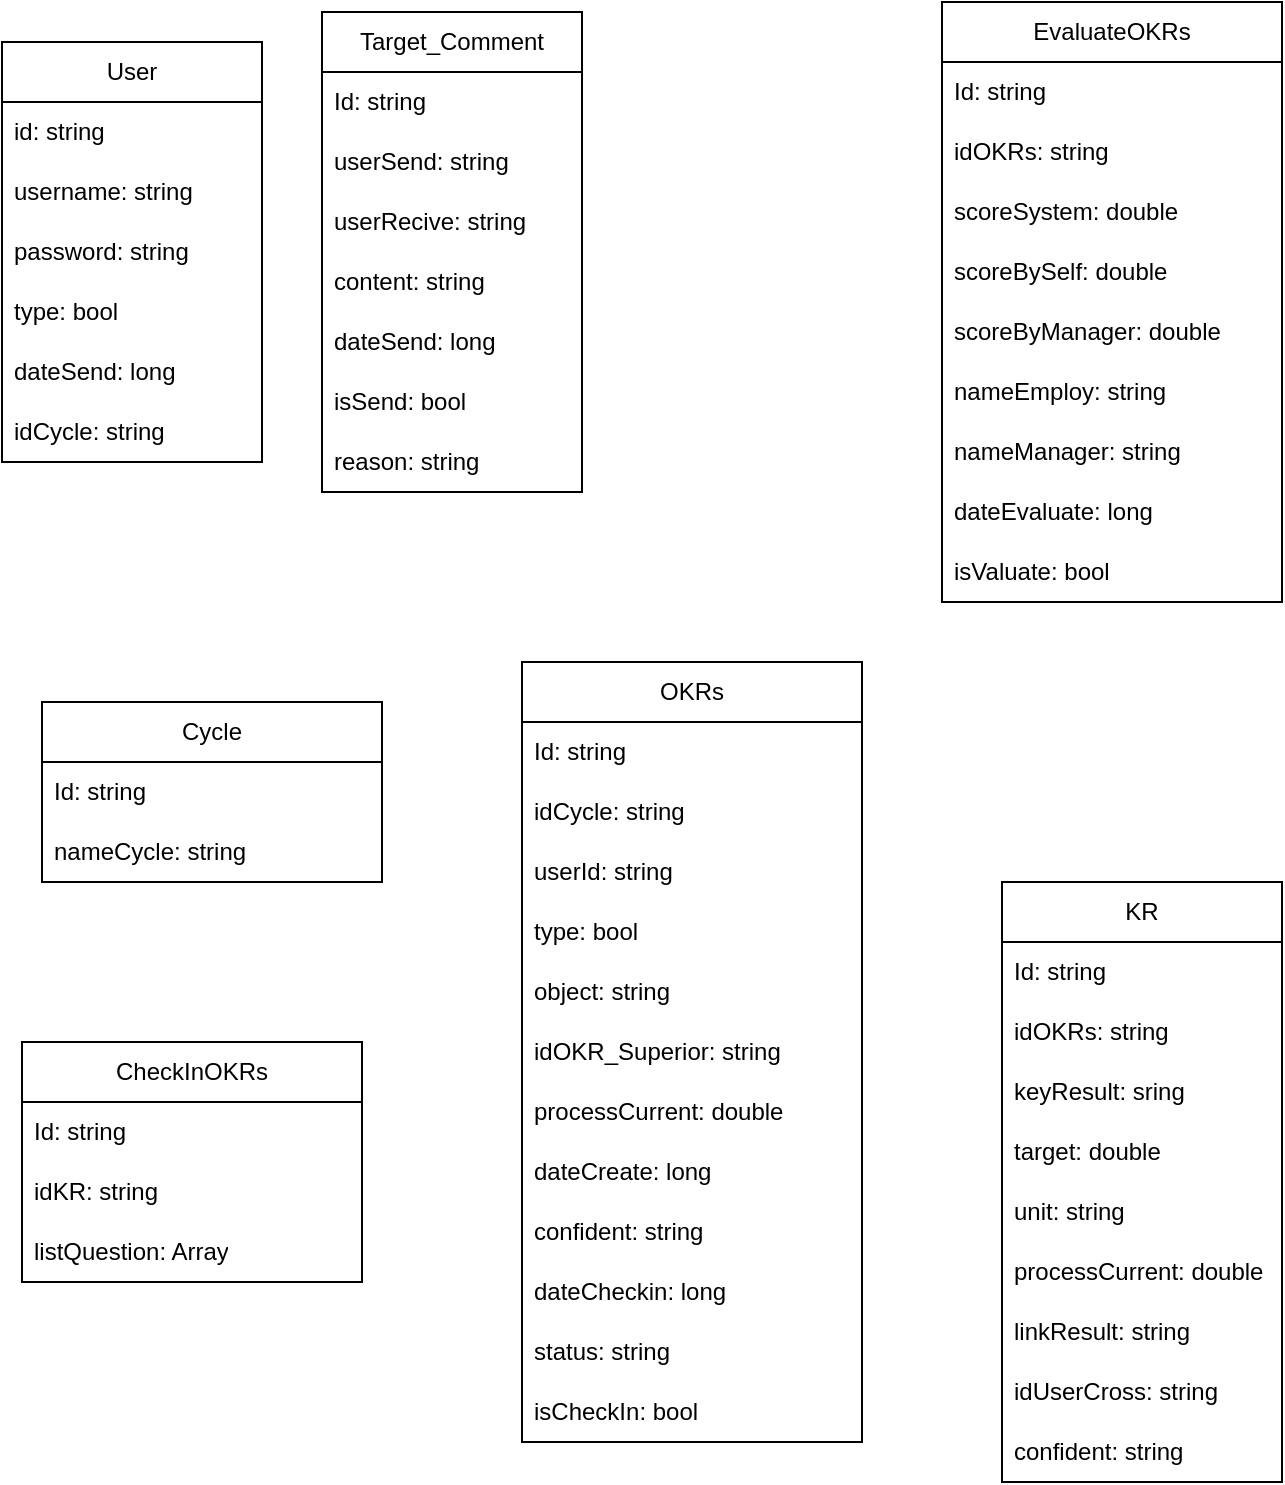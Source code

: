 <mxfile version="22.1.21" type="device">
  <diagram name="Page-1" id="wpHEXAkHBAF4lsrvaTTS">
    <mxGraphModel dx="1424" dy="833" grid="1" gridSize="10" guides="1" tooltips="1" connect="1" arrows="1" fold="1" page="1" pageScale="1" pageWidth="850" pageHeight="1100" math="0" shadow="0">
      <root>
        <mxCell id="0" />
        <mxCell id="1" parent="0" />
        <mxCell id="jvKartbgoirkYDINCMWU-10" value="Target_Comment" style="swimlane;fontStyle=0;childLayout=stackLayout;horizontal=1;startSize=30;horizontalStack=0;resizeParent=1;resizeParentMax=0;resizeLast=0;collapsible=1;marginBottom=0;whiteSpace=wrap;html=1;" parent="1" vertex="1">
          <mxGeometry x="230" y="105" width="130" height="240" as="geometry" />
        </mxCell>
        <mxCell id="jvKartbgoirkYDINCMWU-11" value="Id: string" style="text;strokeColor=none;fillColor=none;align=left;verticalAlign=middle;spacingLeft=4;spacingRight=4;overflow=hidden;points=[[0,0.5],[1,0.5]];portConstraint=eastwest;rotatable=0;whiteSpace=wrap;html=1;" parent="jvKartbgoirkYDINCMWU-10" vertex="1">
          <mxGeometry y="30" width="130" height="30" as="geometry" />
        </mxCell>
        <mxCell id="jvKartbgoirkYDINCMWU-16" value="userSend: string" style="text;strokeColor=none;fillColor=none;align=left;verticalAlign=middle;spacingLeft=4;spacingRight=4;overflow=hidden;points=[[0,0.5],[1,0.5]];portConstraint=eastwest;rotatable=0;whiteSpace=wrap;html=1;" parent="jvKartbgoirkYDINCMWU-10" vertex="1">
          <mxGeometry y="60" width="130" height="30" as="geometry" />
        </mxCell>
        <mxCell id="jvKartbgoirkYDINCMWU-13" value="userRecive: string" style="text;strokeColor=none;fillColor=none;align=left;verticalAlign=middle;spacingLeft=4;spacingRight=4;overflow=hidden;points=[[0,0.5],[1,0.5]];portConstraint=eastwest;rotatable=0;whiteSpace=wrap;html=1;" parent="jvKartbgoirkYDINCMWU-10" vertex="1">
          <mxGeometry y="90" width="130" height="30" as="geometry" />
        </mxCell>
        <mxCell id="jvKartbgoirkYDINCMWU-12" value="content: string" style="text;strokeColor=none;fillColor=none;align=left;verticalAlign=middle;spacingLeft=4;spacingRight=4;overflow=hidden;points=[[0,0.5],[1,0.5]];portConstraint=eastwest;rotatable=0;whiteSpace=wrap;html=1;" parent="jvKartbgoirkYDINCMWU-10" vertex="1">
          <mxGeometry y="120" width="130" height="30" as="geometry" />
        </mxCell>
        <mxCell id="jvKartbgoirkYDINCMWU-14" value="dateSend: long" style="text;strokeColor=none;fillColor=none;align=left;verticalAlign=middle;spacingLeft=4;spacingRight=4;overflow=hidden;points=[[0,0.5],[1,0.5]];portConstraint=eastwest;rotatable=0;whiteSpace=wrap;html=1;" parent="jvKartbgoirkYDINCMWU-10" vertex="1">
          <mxGeometry y="150" width="130" height="30" as="geometry" />
        </mxCell>
        <mxCell id="jvKartbgoirkYDINCMWU-47" value="isSend: bool" style="text;strokeColor=none;fillColor=none;align=left;verticalAlign=middle;spacingLeft=4;spacingRight=4;overflow=hidden;points=[[0,0.5],[1,0.5]];portConstraint=eastwest;rotatable=0;whiteSpace=wrap;html=1;" parent="jvKartbgoirkYDINCMWU-10" vertex="1">
          <mxGeometry y="180" width="130" height="30" as="geometry" />
        </mxCell>
        <mxCell id="vsu-7rti4oWJIBjs1Rta-12" value="reason: string" style="text;strokeColor=none;fillColor=none;align=left;verticalAlign=middle;spacingLeft=4;spacingRight=4;overflow=hidden;points=[[0,0.5],[1,0.5]];portConstraint=eastwest;rotatable=0;whiteSpace=wrap;html=1;" parent="jvKartbgoirkYDINCMWU-10" vertex="1">
          <mxGeometry y="210" width="130" height="30" as="geometry" />
        </mxCell>
        <mxCell id="jvKartbgoirkYDINCMWU-17" value="User" style="swimlane;fontStyle=0;childLayout=stackLayout;horizontal=1;startSize=30;horizontalStack=0;resizeParent=1;resizeParentMax=0;resizeLast=0;collapsible=1;marginBottom=0;whiteSpace=wrap;html=1;" parent="1" vertex="1">
          <mxGeometry x="70" y="120" width="130" height="210" as="geometry" />
        </mxCell>
        <mxCell id="jvKartbgoirkYDINCMWU-18" value="id: string" style="text;strokeColor=none;fillColor=none;align=left;verticalAlign=middle;spacingLeft=4;spacingRight=4;overflow=hidden;points=[[0,0.5],[1,0.5]];portConstraint=eastwest;rotatable=0;whiteSpace=wrap;html=1;" parent="jvKartbgoirkYDINCMWU-17" vertex="1">
          <mxGeometry y="30" width="130" height="30" as="geometry" />
        </mxCell>
        <mxCell id="jvKartbgoirkYDINCMWU-20" value="username: string" style="text;strokeColor=none;fillColor=none;align=left;verticalAlign=middle;spacingLeft=4;spacingRight=4;overflow=hidden;points=[[0,0.5],[1,0.5]];portConstraint=eastwest;rotatable=0;whiteSpace=wrap;html=1;" parent="jvKartbgoirkYDINCMWU-17" vertex="1">
          <mxGeometry y="60" width="130" height="30" as="geometry" />
        </mxCell>
        <mxCell id="jvKartbgoirkYDINCMWU-21" value="password: string" style="text;strokeColor=none;fillColor=none;align=left;verticalAlign=middle;spacingLeft=4;spacingRight=4;overflow=hidden;points=[[0,0.5],[1,0.5]];portConstraint=eastwest;rotatable=0;whiteSpace=wrap;html=1;" parent="jvKartbgoirkYDINCMWU-17" vertex="1">
          <mxGeometry y="90" width="130" height="30" as="geometry" />
        </mxCell>
        <mxCell id="jvKartbgoirkYDINCMWU-32" value="type: bool" style="text;strokeColor=none;fillColor=none;align=left;verticalAlign=middle;spacingLeft=4;spacingRight=4;overflow=hidden;points=[[0,0.5],[1,0.5]];portConstraint=eastwest;rotatable=0;whiteSpace=wrap;html=1;" parent="jvKartbgoirkYDINCMWU-17" vertex="1">
          <mxGeometry y="120" width="130" height="30" as="geometry" />
        </mxCell>
        <mxCell id="jvKartbgoirkYDINCMWU-22" value="dateSend: long" style="text;strokeColor=none;fillColor=none;align=left;verticalAlign=middle;spacingLeft=4;spacingRight=4;overflow=hidden;points=[[0,0.5],[1,0.5]];portConstraint=eastwest;rotatable=0;whiteSpace=wrap;html=1;" parent="jvKartbgoirkYDINCMWU-17" vertex="1">
          <mxGeometry y="150" width="130" height="30" as="geometry" />
        </mxCell>
        <mxCell id="vsu-7rti4oWJIBjs1Rta-11" value="idCycle: string" style="text;strokeColor=none;fillColor=none;align=left;verticalAlign=middle;spacingLeft=4;spacingRight=4;overflow=hidden;points=[[0,0.5],[1,0.5]];portConstraint=eastwest;rotatable=0;whiteSpace=wrap;html=1;" parent="jvKartbgoirkYDINCMWU-17" vertex="1">
          <mxGeometry y="180" width="130" height="30" as="geometry" />
        </mxCell>
        <mxCell id="jvKartbgoirkYDINCMWU-26" value="OKRs" style="swimlane;fontStyle=0;childLayout=stackLayout;horizontal=1;startSize=30;horizontalStack=0;resizeParent=1;resizeParentMax=0;resizeLast=0;collapsible=1;marginBottom=0;whiteSpace=wrap;html=1;" parent="1" vertex="1">
          <mxGeometry x="330" y="430" width="170" height="390" as="geometry" />
        </mxCell>
        <mxCell id="jvKartbgoirkYDINCMWU-27" value="Id: string" style="text;strokeColor=none;fillColor=none;align=left;verticalAlign=middle;spacingLeft=4;spacingRight=4;overflow=hidden;points=[[0,0.5],[1,0.5]];portConstraint=eastwest;rotatable=0;whiteSpace=wrap;html=1;" parent="jvKartbgoirkYDINCMWU-26" vertex="1">
          <mxGeometry y="30" width="170" height="30" as="geometry" />
        </mxCell>
        <mxCell id="vsu-7rti4oWJIBjs1Rta-10" value="idCycle: string" style="text;strokeColor=none;fillColor=none;align=left;verticalAlign=middle;spacingLeft=4;spacingRight=4;overflow=hidden;points=[[0,0.5],[1,0.5]];portConstraint=eastwest;rotatable=0;whiteSpace=wrap;html=1;" parent="jvKartbgoirkYDINCMWU-26" vertex="1">
          <mxGeometry y="60" width="170" height="30" as="geometry" />
        </mxCell>
        <mxCell id="jvKartbgoirkYDINCMWU-28" value="userId: string" style="text;strokeColor=none;fillColor=none;align=left;verticalAlign=middle;spacingLeft=4;spacingRight=4;overflow=hidden;points=[[0,0.5],[1,0.5]];portConstraint=eastwest;rotatable=0;whiteSpace=wrap;html=1;" parent="jvKartbgoirkYDINCMWU-26" vertex="1">
          <mxGeometry y="90" width="170" height="30" as="geometry" />
        </mxCell>
        <mxCell id="jvKartbgoirkYDINCMWU-29" value="type: bool" style="text;strokeColor=none;fillColor=none;align=left;verticalAlign=middle;spacingLeft=4;spacingRight=4;overflow=hidden;points=[[0,0.5],[1,0.5]];portConstraint=eastwest;rotatable=0;whiteSpace=wrap;html=1;" parent="jvKartbgoirkYDINCMWU-26" vertex="1">
          <mxGeometry y="120" width="170" height="30" as="geometry" />
        </mxCell>
        <mxCell id="jvKartbgoirkYDINCMWU-30" value="object: string" style="text;strokeColor=none;fillColor=none;align=left;verticalAlign=middle;spacingLeft=4;spacingRight=4;overflow=hidden;points=[[0,0.5],[1,0.5]];portConstraint=eastwest;rotatable=0;whiteSpace=wrap;html=1;" parent="jvKartbgoirkYDINCMWU-26" vertex="1">
          <mxGeometry y="150" width="170" height="30" as="geometry" />
        </mxCell>
        <mxCell id="jvKartbgoirkYDINCMWU-31" value="idOKR_Superior: string" style="text;strokeColor=none;fillColor=none;align=left;verticalAlign=middle;spacingLeft=4;spacingRight=4;overflow=hidden;points=[[0,0.5],[1,0.5]];portConstraint=eastwest;rotatable=0;whiteSpace=wrap;html=1;" parent="jvKartbgoirkYDINCMWU-26" vertex="1">
          <mxGeometry y="180" width="170" height="30" as="geometry" />
        </mxCell>
        <mxCell id="jvKartbgoirkYDINCMWU-68" value="processCurrent: double" style="text;strokeColor=none;fillColor=none;align=left;verticalAlign=middle;spacingLeft=4;spacingRight=4;overflow=hidden;points=[[0,0.5],[1,0.5]];portConstraint=eastwest;rotatable=0;whiteSpace=wrap;html=1;" parent="jvKartbgoirkYDINCMWU-26" vertex="1">
          <mxGeometry y="210" width="170" height="30" as="geometry" />
        </mxCell>
        <mxCell id="vsu-7rti4oWJIBjs1Rta-1" value="dateCreate: long" style="text;strokeColor=none;fillColor=none;align=left;verticalAlign=middle;spacingLeft=4;spacingRight=4;overflow=hidden;points=[[0,0.5],[1,0.5]];portConstraint=eastwest;rotatable=0;whiteSpace=wrap;html=1;" parent="jvKartbgoirkYDINCMWU-26" vertex="1">
          <mxGeometry y="240" width="170" height="30" as="geometry" />
        </mxCell>
        <mxCell id="vsu-7rti4oWJIBjs1Rta-13" value="confident: string" style="text;strokeColor=none;fillColor=none;align=left;verticalAlign=middle;spacingLeft=4;spacingRight=4;overflow=hidden;points=[[0,0.5],[1,0.5]];portConstraint=eastwest;rotatable=0;whiteSpace=wrap;html=1;" parent="jvKartbgoirkYDINCMWU-26" vertex="1">
          <mxGeometry y="270" width="170" height="30" as="geometry" />
        </mxCell>
        <mxCell id="vsu-7rti4oWJIBjs1Rta-14" value="dateCheckin: long" style="text;strokeColor=none;fillColor=none;align=left;verticalAlign=middle;spacingLeft=4;spacingRight=4;overflow=hidden;points=[[0,0.5],[1,0.5]];portConstraint=eastwest;rotatable=0;whiteSpace=wrap;html=1;" parent="jvKartbgoirkYDINCMWU-26" vertex="1">
          <mxGeometry y="300" width="170" height="30" as="geometry" />
        </mxCell>
        <mxCell id="vsu-7rti4oWJIBjs1Rta-15" value="status: string" style="text;strokeColor=none;fillColor=none;align=left;verticalAlign=middle;spacingLeft=4;spacingRight=4;overflow=hidden;points=[[0,0.5],[1,0.5]];portConstraint=eastwest;rotatable=0;whiteSpace=wrap;html=1;" parent="jvKartbgoirkYDINCMWU-26" vertex="1">
          <mxGeometry y="330" width="170" height="30" as="geometry" />
        </mxCell>
        <mxCell id="vsu-7rti4oWJIBjs1Rta-32" value="isCheckIn: bool" style="text;strokeColor=none;fillColor=none;align=left;verticalAlign=middle;spacingLeft=4;spacingRight=4;overflow=hidden;points=[[0,0.5],[1,0.5]];portConstraint=eastwest;rotatable=0;whiteSpace=wrap;html=1;" parent="jvKartbgoirkYDINCMWU-26" vertex="1">
          <mxGeometry y="360" width="170" height="30" as="geometry" />
        </mxCell>
        <mxCell id="jvKartbgoirkYDINCMWU-33" value="KR" style="swimlane;fontStyle=0;childLayout=stackLayout;horizontal=1;startSize=30;horizontalStack=0;resizeParent=1;resizeParentMax=0;resizeLast=0;collapsible=1;marginBottom=0;whiteSpace=wrap;html=1;" parent="1" vertex="1">
          <mxGeometry x="570" y="540" width="140" height="300" as="geometry" />
        </mxCell>
        <mxCell id="jvKartbgoirkYDINCMWU-34" value="Id: string" style="text;strokeColor=none;fillColor=none;align=left;verticalAlign=middle;spacingLeft=4;spacingRight=4;overflow=hidden;points=[[0,0.5],[1,0.5]];portConstraint=eastwest;rotatable=0;whiteSpace=wrap;html=1;" parent="jvKartbgoirkYDINCMWU-33" vertex="1">
          <mxGeometry y="30" width="140" height="30" as="geometry" />
        </mxCell>
        <mxCell id="jvKartbgoirkYDINCMWU-35" value="idOKRs: string" style="text;strokeColor=none;fillColor=none;align=left;verticalAlign=middle;spacingLeft=4;spacingRight=4;overflow=hidden;points=[[0,0.5],[1,0.5]];portConstraint=eastwest;rotatable=0;whiteSpace=wrap;html=1;" parent="jvKartbgoirkYDINCMWU-33" vertex="1">
          <mxGeometry y="60" width="140" height="30" as="geometry" />
        </mxCell>
        <mxCell id="jvKartbgoirkYDINCMWU-36" value="keyResult: sring" style="text;strokeColor=none;fillColor=none;align=left;verticalAlign=middle;spacingLeft=4;spacingRight=4;overflow=hidden;points=[[0,0.5],[1,0.5]];portConstraint=eastwest;rotatable=0;whiteSpace=wrap;html=1;" parent="jvKartbgoirkYDINCMWU-33" vertex="1">
          <mxGeometry y="90" width="140" height="30" as="geometry" />
        </mxCell>
        <mxCell id="jvKartbgoirkYDINCMWU-37" value="target: double" style="text;strokeColor=none;fillColor=none;align=left;verticalAlign=middle;spacingLeft=4;spacingRight=4;overflow=hidden;points=[[0,0.5],[1,0.5]];portConstraint=eastwest;rotatable=0;whiteSpace=wrap;html=1;" parent="jvKartbgoirkYDINCMWU-33" vertex="1">
          <mxGeometry y="120" width="140" height="30" as="geometry" />
        </mxCell>
        <mxCell id="jvKartbgoirkYDINCMWU-38" value="unit: string" style="text;strokeColor=none;fillColor=none;align=left;verticalAlign=middle;spacingLeft=4;spacingRight=4;overflow=hidden;points=[[0,0.5],[1,0.5]];portConstraint=eastwest;rotatable=0;whiteSpace=wrap;html=1;" parent="jvKartbgoirkYDINCMWU-33" vertex="1">
          <mxGeometry y="150" width="140" height="30" as="geometry" />
        </mxCell>
        <mxCell id="jvKartbgoirkYDINCMWU-48" value="processCurrent: double" style="text;strokeColor=none;fillColor=none;align=left;verticalAlign=middle;spacingLeft=4;spacingRight=4;overflow=hidden;points=[[0,0.5],[1,0.5]];portConstraint=eastwest;rotatable=0;whiteSpace=wrap;html=1;" parent="jvKartbgoirkYDINCMWU-33" vertex="1">
          <mxGeometry y="180" width="140" height="30" as="geometry" />
        </mxCell>
        <mxCell id="jvKartbgoirkYDINCMWU-39" value="linkResult: string" style="text;strokeColor=none;fillColor=none;align=left;verticalAlign=middle;spacingLeft=4;spacingRight=4;overflow=hidden;points=[[0,0.5],[1,0.5]];portConstraint=eastwest;rotatable=0;whiteSpace=wrap;html=1;" parent="jvKartbgoirkYDINCMWU-33" vertex="1">
          <mxGeometry y="210" width="140" height="30" as="geometry" />
        </mxCell>
        <mxCell id="jvKartbgoirkYDINCMWU-40" value="idUserCross: string" style="text;strokeColor=none;fillColor=none;align=left;verticalAlign=middle;spacingLeft=4;spacingRight=4;overflow=hidden;points=[[0,0.5],[1,0.5]];portConstraint=eastwest;rotatable=0;whiteSpace=wrap;html=1;" parent="jvKartbgoirkYDINCMWU-33" vertex="1">
          <mxGeometry y="240" width="140" height="30" as="geometry" />
        </mxCell>
        <mxCell id="vsu-7rti4oWJIBjs1Rta-16" value="confident: string" style="text;strokeColor=none;fillColor=none;align=left;verticalAlign=middle;spacingLeft=4;spacingRight=4;overflow=hidden;points=[[0,0.5],[1,0.5]];portConstraint=eastwest;rotatable=0;whiteSpace=wrap;html=1;" parent="jvKartbgoirkYDINCMWU-33" vertex="1">
          <mxGeometry y="270" width="140" height="30" as="geometry" />
        </mxCell>
        <mxCell id="jvKartbgoirkYDINCMWU-50" value="EvaluateOKRs" style="swimlane;fontStyle=0;childLayout=stackLayout;horizontal=1;startSize=30;horizontalStack=0;resizeParent=1;resizeParentMax=0;resizeLast=0;collapsible=1;marginBottom=0;whiteSpace=wrap;html=1;" parent="1" vertex="1">
          <mxGeometry x="540" y="100" width="170" height="300" as="geometry" />
        </mxCell>
        <mxCell id="jvKartbgoirkYDINCMWU-51" value="Id: string" style="text;strokeColor=none;fillColor=none;align=left;verticalAlign=middle;spacingLeft=4;spacingRight=4;overflow=hidden;points=[[0,0.5],[1,0.5]];portConstraint=eastwest;rotatable=0;whiteSpace=wrap;html=1;" parent="jvKartbgoirkYDINCMWU-50" vertex="1">
          <mxGeometry y="30" width="170" height="30" as="geometry" />
        </mxCell>
        <mxCell id="jvKartbgoirkYDINCMWU-52" value="idOKRs: string" style="text;strokeColor=none;fillColor=none;align=left;verticalAlign=middle;spacingLeft=4;spacingRight=4;overflow=hidden;points=[[0,0.5],[1,0.5]];portConstraint=eastwest;rotatable=0;whiteSpace=wrap;html=1;" parent="jvKartbgoirkYDINCMWU-50" vertex="1">
          <mxGeometry y="60" width="170" height="30" as="geometry" />
        </mxCell>
        <mxCell id="jvKartbgoirkYDINCMWU-53" value="scoreSystem: double" style="text;strokeColor=none;fillColor=none;align=left;verticalAlign=middle;spacingLeft=4;spacingRight=4;overflow=hidden;points=[[0,0.5],[1,0.5]];portConstraint=eastwest;rotatable=0;whiteSpace=wrap;html=1;" parent="jvKartbgoirkYDINCMWU-50" vertex="1">
          <mxGeometry y="90" width="170" height="30" as="geometry" />
        </mxCell>
        <mxCell id="jvKartbgoirkYDINCMWU-54" value="scoreBySelf: double" style="text;strokeColor=none;fillColor=none;align=left;verticalAlign=middle;spacingLeft=4;spacingRight=4;overflow=hidden;points=[[0,0.5],[1,0.5]];portConstraint=eastwest;rotatable=0;whiteSpace=wrap;html=1;" parent="jvKartbgoirkYDINCMWU-50" vertex="1">
          <mxGeometry y="120" width="170" height="30" as="geometry" />
        </mxCell>
        <mxCell id="jvKartbgoirkYDINCMWU-57" value="scoreByManager: double" style="text;strokeColor=none;fillColor=none;align=left;verticalAlign=middle;spacingLeft=4;spacingRight=4;overflow=hidden;points=[[0,0.5],[1,0.5]];portConstraint=eastwest;rotatable=0;whiteSpace=wrap;html=1;" parent="jvKartbgoirkYDINCMWU-50" vertex="1">
          <mxGeometry y="150" width="170" height="30" as="geometry" />
        </mxCell>
        <mxCell id="jvKartbgoirkYDINCMWU-55" value="nameEmploy: string" style="text;strokeColor=none;fillColor=none;align=left;verticalAlign=middle;spacingLeft=4;spacingRight=4;overflow=hidden;points=[[0,0.5],[1,0.5]];portConstraint=eastwest;rotatable=0;whiteSpace=wrap;html=1;" parent="jvKartbgoirkYDINCMWU-50" vertex="1">
          <mxGeometry y="180" width="170" height="30" as="geometry" />
        </mxCell>
        <mxCell id="jvKartbgoirkYDINCMWU-58" value="nameManager: string" style="text;strokeColor=none;fillColor=none;align=left;verticalAlign=middle;spacingLeft=4;spacingRight=4;overflow=hidden;points=[[0,0.5],[1,0.5]];portConstraint=eastwest;rotatable=0;whiteSpace=wrap;html=1;" parent="jvKartbgoirkYDINCMWU-50" vertex="1">
          <mxGeometry y="210" width="170" height="30" as="geometry" />
        </mxCell>
        <mxCell id="vsu-7rti4oWJIBjs1Rta-33" value="dateEvaluate: long" style="text;strokeColor=none;fillColor=none;align=left;verticalAlign=middle;spacingLeft=4;spacingRight=4;overflow=hidden;points=[[0,0.5],[1,0.5]];portConstraint=eastwest;rotatable=0;whiteSpace=wrap;html=1;" parent="jvKartbgoirkYDINCMWU-50" vertex="1">
          <mxGeometry y="240" width="170" height="30" as="geometry" />
        </mxCell>
        <mxCell id="vsu-7rti4oWJIBjs1Rta-34" value="isValuate: bool" style="text;strokeColor=none;fillColor=none;align=left;verticalAlign=middle;spacingLeft=4;spacingRight=4;overflow=hidden;points=[[0,0.5],[1,0.5]];portConstraint=eastwest;rotatable=0;whiteSpace=wrap;html=1;" parent="jvKartbgoirkYDINCMWU-50" vertex="1">
          <mxGeometry y="270" width="170" height="30" as="geometry" />
        </mxCell>
        <mxCell id="vsu-7rti4oWJIBjs1Rta-2" value="Cycle" style="swimlane;fontStyle=0;childLayout=stackLayout;horizontal=1;startSize=30;horizontalStack=0;resizeParent=1;resizeParentMax=0;resizeLast=0;collapsible=1;marginBottom=0;whiteSpace=wrap;html=1;" parent="1" vertex="1">
          <mxGeometry x="90" y="450" width="170" height="90" as="geometry" />
        </mxCell>
        <mxCell id="vsu-7rti4oWJIBjs1Rta-3" value="Id: string" style="text;strokeColor=none;fillColor=none;align=left;verticalAlign=middle;spacingLeft=4;spacingRight=4;overflow=hidden;points=[[0,0.5],[1,0.5]];portConstraint=eastwest;rotatable=0;whiteSpace=wrap;html=1;" parent="vsu-7rti4oWJIBjs1Rta-2" vertex="1">
          <mxGeometry y="30" width="170" height="30" as="geometry" />
        </mxCell>
        <mxCell id="vsu-7rti4oWJIBjs1Rta-8" value="nameCycle: string" style="text;strokeColor=none;fillColor=none;align=left;verticalAlign=middle;spacingLeft=4;spacingRight=4;overflow=hidden;points=[[0,0.5],[1,0.5]];portConstraint=eastwest;rotatable=0;whiteSpace=wrap;html=1;" parent="vsu-7rti4oWJIBjs1Rta-2" vertex="1">
          <mxGeometry y="60" width="170" height="30" as="geometry" />
        </mxCell>
        <mxCell id="vsu-7rti4oWJIBjs1Rta-19" value="CheckInOKRs" style="swimlane;fontStyle=0;childLayout=stackLayout;horizontal=1;startSize=30;horizontalStack=0;resizeParent=1;resizeParentMax=0;resizeLast=0;collapsible=1;marginBottom=0;whiteSpace=wrap;html=1;" parent="1" vertex="1">
          <mxGeometry x="80" y="620" width="170" height="120" as="geometry" />
        </mxCell>
        <mxCell id="vsu-7rti4oWJIBjs1Rta-20" value="Id: string" style="text;strokeColor=none;fillColor=none;align=left;verticalAlign=middle;spacingLeft=4;spacingRight=4;overflow=hidden;points=[[0,0.5],[1,0.5]];portConstraint=eastwest;rotatable=0;whiteSpace=wrap;html=1;" parent="vsu-7rti4oWJIBjs1Rta-19" vertex="1">
          <mxGeometry y="30" width="170" height="30" as="geometry" />
        </mxCell>
        <mxCell id="vsu-7rti4oWJIBjs1Rta-21" value="idKR: string" style="text;strokeColor=none;fillColor=none;align=left;verticalAlign=middle;spacingLeft=4;spacingRight=4;overflow=hidden;points=[[0,0.5],[1,0.5]];portConstraint=eastwest;rotatable=0;whiteSpace=wrap;html=1;" parent="vsu-7rti4oWJIBjs1Rta-19" vertex="1">
          <mxGeometry y="60" width="170" height="30" as="geometry" />
        </mxCell>
        <mxCell id="vsu-7rti4oWJIBjs1Rta-31" value="listQuestion: Array" style="text;strokeColor=none;fillColor=none;align=left;verticalAlign=middle;spacingLeft=4;spacingRight=4;overflow=hidden;points=[[0,0.5],[1,0.5]];portConstraint=eastwest;rotatable=0;whiteSpace=wrap;html=1;" parent="vsu-7rti4oWJIBjs1Rta-19" vertex="1">
          <mxGeometry y="90" width="170" height="30" as="geometry" />
        </mxCell>
      </root>
    </mxGraphModel>
  </diagram>
</mxfile>
